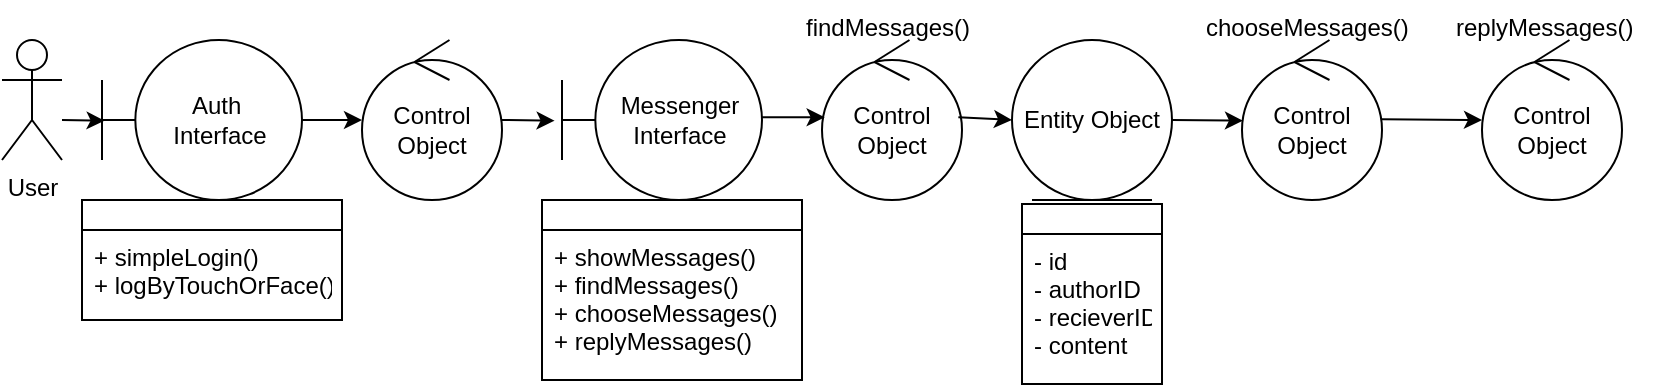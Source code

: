 <mxfile version="13.0.9"><diagram id="R8nK7TIwbr8Pi4EvF8pz" name="Page-1"><mxGraphModel grid="1" shadow="0" math="0" pageHeight="1169" pageWidth="827" pageScale="1" page="1" fold="1" arrows="1" connect="1" tooltips="1" guides="1" gridSize="10" dy="528" dx="773"><root><mxCell id="0" /><mxCell id="1" parent="0" /><mxCell id="jWB7gDdrGSyirDYTIMbL-1" value="User" parent="1" style="shape=umlActor;verticalLabelPosition=bottom;labelBackgroundColor=#ffffff;verticalAlign=top;html=1;outlineConnect=0;" vertex="1"><mxGeometry as="geometry" y="420" width="30" height="60" /></mxCell><mxCell id="jWB7gDdrGSyirDYTIMbL-4" value="Auth&amp;nbsp;&lt;br&gt;Interface" parent="1" style="shape=umlBoundary;whiteSpace=wrap;html=1;" vertex="1"><mxGeometry as="geometry" x="50" y="420" width="100" height="80" /></mxCell><mxCell id="jWB7gDdrGSyirDYTIMbL-5" value="Control Object" parent="1" style="ellipse;shape=umlControl;whiteSpace=wrap;html=1;" vertex="1"><mxGeometry as="geometry" x="180" y="420" width="70" height="80" /></mxCell><mxCell id="jWB7gDdrGSyirDYTIMbL-6" value="Entity Object" parent="1" style="ellipse;shape=umlEntity;whiteSpace=wrap;html=1;" vertex="1"><mxGeometry as="geometry" x="505" y="420" width="80" height="80" /></mxCell><mxCell id="jWB7gDdrGSyirDYTIMbL-7" value="Messenger&lt;br&gt;Interface" parent="1" style="shape=umlBoundary;whiteSpace=wrap;html=1;" vertex="1"><mxGeometry as="geometry" x="280" y="420" width="100" height="80" /></mxCell><mxCell id="jWB7gDdrGSyirDYTIMbL-8" value="Control Object" parent="1" style="ellipse;shape=umlControl;whiteSpace=wrap;html=1;" vertex="1"><mxGeometry as="geometry" x="410" y="420" width="70" height="80" /></mxCell><mxCell id="jWB7gDdrGSyirDYTIMbL-9" value="Control Object" parent="1" style="ellipse;shape=umlControl;whiteSpace=wrap;html=1;" vertex="1"><mxGeometry as="geometry" x="620" y="420" width="70" height="80" /></mxCell><mxCell id="jWB7gDdrGSyirDYTIMbL-10" value="Control Object" parent="1" style="ellipse;shape=umlControl;whiteSpace=wrap;html=1;" vertex="1"><mxGeometry as="geometry" x="740" y="420" width="70" height="80" /></mxCell><mxCell id="jWB7gDdrGSyirDYTIMbL-19" value="" parent="1" style="endArrow=classic;html=1;entryX=0.013;entryY=0.504;entryDx=0;entryDy=0;entryPerimeter=0;" edge="1" target="jWB7gDdrGSyirDYTIMbL-4"><mxGeometry as="geometry" relative="1" width="50" height="50"><mxPoint as="sourcePoint" x="30" y="460" /><mxPoint as="targetPoint" x="80" y="370" /></mxGeometry></mxCell><mxCell id="jWB7gDdrGSyirDYTIMbL-20" value="" parent="1" source="jWB7gDdrGSyirDYTIMbL-4" style="endArrow=classic;html=1;" edge="1"><mxGeometry as="geometry" relative="1" width="50" height="50"><mxPoint as="sourcePoint" x="230" y="510" /><mxPoint as="targetPoint" x="180" y="460" /></mxGeometry></mxCell><mxCell id="jWB7gDdrGSyirDYTIMbL-21" value="" parent="1" source="jWB7gDdrGSyirDYTIMbL-5" style="endArrow=classic;html=1;entryX=-0.037;entryY=0.504;entryDx=0;entryDy=0;entryPerimeter=0;" edge="1" target="jWB7gDdrGSyirDYTIMbL-7"><mxGeometry as="geometry" relative="1" width="50" height="50"><mxPoint as="sourcePoint" x="270" y="459.58" /><mxPoint as="targetPoint" x="270" y="460" /></mxGeometry></mxCell><mxCell id="jWB7gDdrGSyirDYTIMbL-22" value="" parent="1" source="jWB7gDdrGSyirDYTIMbL-7" style="endArrow=classic;html=1;exitX=0.997;exitY=0.483;exitDx=0;exitDy=0;exitPerimeter=0;entryX=0.019;entryY=0.483;entryDx=0;entryDy=0;entryPerimeter=0;" edge="1" target="jWB7gDdrGSyirDYTIMbL-8"><mxGeometry as="geometry" relative="1" width="50" height="50"><mxPoint as="sourcePoint" x="405" y="459.58" /><mxPoint as="targetPoint" x="440" y="459.58" /></mxGeometry></mxCell><mxCell id="jWB7gDdrGSyirDYTIMbL-23" value="" parent="1" source="jWB7gDdrGSyirDYTIMbL-8" style="endArrow=classic;html=1;exitX=0.974;exitY=0.483;exitDx=0;exitDy=0;exitPerimeter=0;entryX=0;entryY=0.5;entryDx=0;entryDy=0;" edge="1" target="jWB7gDdrGSyirDYTIMbL-6"><mxGeometry as="geometry" relative="1" width="50" height="50"><mxPoint as="sourcePoint" x="510.0" y="459.58" /><mxPoint as="targetPoint" x="530" y="460" /></mxGeometry></mxCell><mxCell id="jWB7gDdrGSyirDYTIMbL-24" value="" parent="1" source="jWB7gDdrGSyirDYTIMbL-6" style="endArrow=classic;html=1;exitX=1;exitY=0.5;exitDx=0;exitDy=0;entryX=0.007;entryY=0.504;entryDx=0;entryDy=0;entryPerimeter=0;" edge="1" target="jWB7gDdrGSyirDYTIMbL-9"><mxGeometry as="geometry" relative="1" width="50" height="50"><mxPoint as="sourcePoint" x="625" y="459.58" /><mxPoint as="targetPoint" x="650" y="460" /></mxGeometry></mxCell><mxCell id="jWB7gDdrGSyirDYTIMbL-25" value="" parent="1" source="jWB7gDdrGSyirDYTIMbL-9" style="endArrow=classic;html=1;exitX=1;exitY=0.495;exitDx=0;exitDy=0;exitPerimeter=0;" edge="1"><mxGeometry as="geometry" relative="1" width="50" height="50"><mxPoint as="sourcePoint" x="730" y="460" /><mxPoint as="targetPoint" x="740" y="460" /></mxGeometry></mxCell><mxCell id="jWB7gDdrGSyirDYTIMbL-27" value="&lt;span style=&quot;font: 400 12px / 14.4px &amp;#34;helvetica&amp;#34; ; text-align: left ; color: rgb(0 , 0 , 0) ; text-transform: none ; text-indent: 0px ; letter-spacing: normal ; text-decoration: none ; word-spacing: 0px ; display: inline ; word-wrap: normal ; float: none ; background-color: transparent&quot;&gt;chooseMessages()&lt;/span&gt;" parent="1" style="text;whiteSpace=wrap;html=1;" vertex="1"><mxGeometry as="geometry" x="600" y="400" width="120" height="30" /></mxCell><mxCell id="jWB7gDdrGSyirDYTIMbL-11" value="" parent="1" style="swimlane;fontStyle=0;childLayout=stackLayout;horizontal=1;startSize=15;fillColor=none;horizontalStack=0;resizeParent=1;resizeParentMax=0;resizeLast=0;collapsible=1;marginBottom=0;" vertex="1"><mxGeometry as="geometry" x="40" y="500" width="130" height="60" /></mxCell><mxCell id="jWB7gDdrGSyirDYTIMbL-12" value="+ simpleLogin()&#10;+ logByTouchOrFace()" parent="jWB7gDdrGSyirDYTIMbL-11" style="text;strokeColor=none;fillColor=none;align=left;verticalAlign=top;spacingLeft=4;spacingRight=4;overflow=hidden;rotatable=0;points=[[0,0.5],[1,0.5]];portConstraint=eastwest;" vertex="1"><mxGeometry as="geometry" y="15" width="130" height="45" /></mxCell><mxCell id="jWB7gDdrGSyirDYTIMbL-16" value="" parent="1" style="swimlane;fontStyle=0;childLayout=stackLayout;horizontal=1;startSize=15;fillColor=none;horizontalStack=0;resizeParent=1;resizeParentMax=0;resizeLast=0;collapsible=1;marginBottom=0;" vertex="1"><mxGeometry as="geometry" x="270" y="500" width="130" height="90" /></mxCell><mxCell id="jWB7gDdrGSyirDYTIMbL-17" value="+ showMessages()&#10;+ findMessages()&#10;+ chooseMessages()&#10;+ replyMessages()" parent="jWB7gDdrGSyirDYTIMbL-16" style="text;strokeColor=none;fillColor=none;align=left;verticalAlign=top;spacingLeft=4;spacingRight=4;overflow=hidden;rotatable=0;points=[[0,0.5],[1,0.5]];portConstraint=eastwest;" vertex="1"><mxGeometry as="geometry" y="15" width="130" height="75" /></mxCell><mxCell id="jWB7gDdrGSyirDYTIMbL-29" value="&lt;!--StartFragment--&gt;&lt;span style=&quot;font: 400 12px/14.4px Helvetica; text-align: left; color: rgb(0, 0, 0); text-transform: none; text-indent: 0px; letter-spacing: normal; text-decoration: none; word-spacing: 0px; display: inline !important; word-wrap: normal; orphans: 2; float: none; -webkit-text-stroke-width: 0px; background-color: transparent;&quot;&gt;findMessages()&lt;/span&gt;&lt;!--EndFragment--&gt;" parent="1" style="text;whiteSpace=wrap;html=1;" vertex="1"><mxGeometry as="geometry" x="400" y="400" width="110" height="30" /></mxCell><mxCell id="jWB7gDdrGSyirDYTIMbL-30" value="" parent="1" style="swimlane;fontStyle=0;childLayout=stackLayout;horizontal=1;startSize=15;fillColor=none;horizontalStack=0;resizeParent=1;resizeParentMax=0;resizeLast=0;collapsible=1;marginBottom=0;" vertex="1"><mxGeometry as="geometry" x="510" y="502" width="70" height="90" /></mxCell><mxCell id="jWB7gDdrGSyirDYTIMbL-31" value="- id&#10;- authorID&#10;- recieverID&#10;- content" parent="jWB7gDdrGSyirDYTIMbL-30" style="text;strokeColor=none;fillColor=none;align=left;verticalAlign=top;spacingLeft=4;spacingRight=4;overflow=hidden;rotatable=0;points=[[0,0.5],[1,0.5]];portConstraint=eastwest;" vertex="1"><mxGeometry as="geometry" y="15" width="70" height="75" /></mxCell><mxCell id="jWB7gDdrGSyirDYTIMbL-32" value="&lt;span style=&quot;font: 400 12px / 14.4px &amp;#34;helvetica&amp;#34; ; text-align: left ; color: rgb(0 , 0 , 0) ; text-transform: none ; text-indent: 0px ; letter-spacing: normal ; text-decoration: none ; word-spacing: 0px ; display: inline ; word-wrap: normal ; float: none ; background-color: transparent&quot;&gt;replyMessages()&lt;/span&gt;" parent="1" style="text;whiteSpace=wrap;html=1;" vertex="1"><mxGeometry as="geometry" x="725" y="400" width="100" height="30" /></mxCell></root></mxGraphModel></diagram></mxfile>